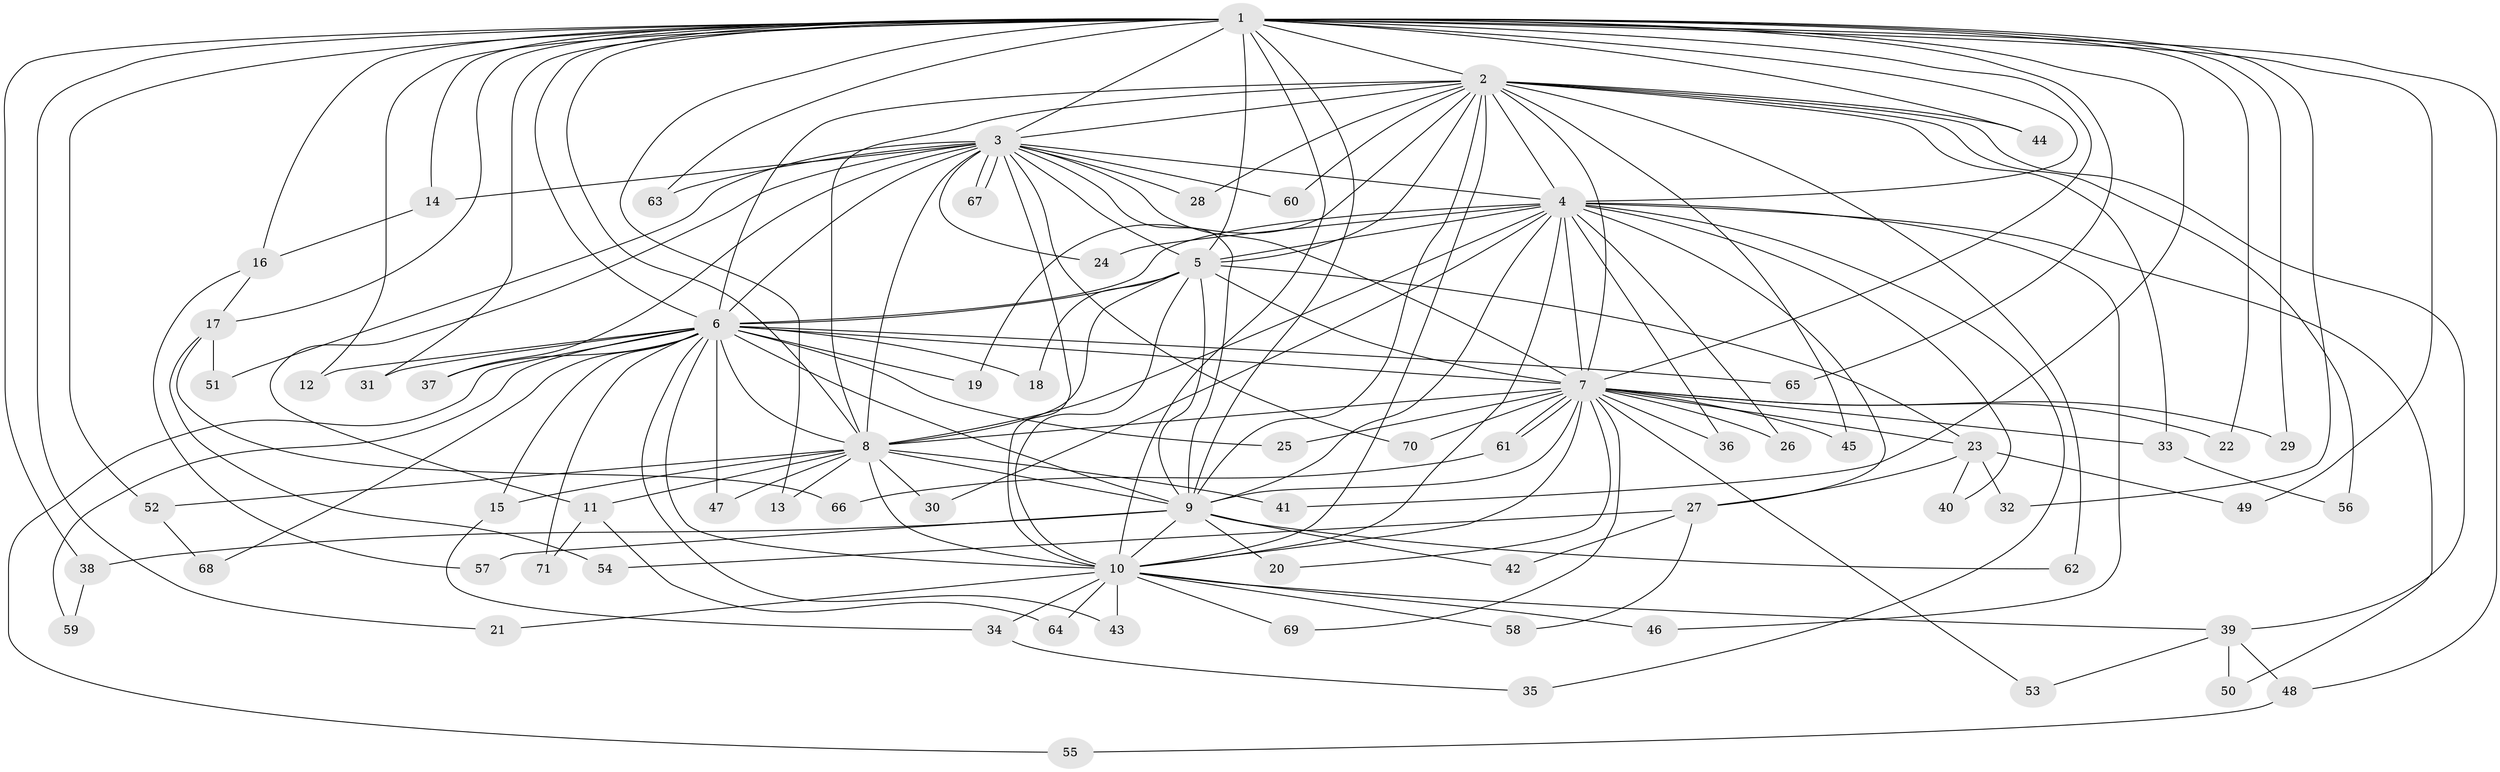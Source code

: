 // coarse degree distribution, {3: 0.18181818181818182, 14: 0.09090909090909091, 10: 0.09090909090909091, 2: 0.2727272727272727, 12: 0.045454545454545456, 5: 0.09090909090909091, 6: 0.045454545454545456, 4: 0.045454545454545456, 8: 0.045454545454545456, 13: 0.045454545454545456, 1: 0.045454545454545456}
// Generated by graph-tools (version 1.1) at 2025/36/03/04/25 23:36:28]
// undirected, 71 vertices, 167 edges
graph export_dot {
  node [color=gray90,style=filled];
  1;
  2;
  3;
  4;
  5;
  6;
  7;
  8;
  9;
  10;
  11;
  12;
  13;
  14;
  15;
  16;
  17;
  18;
  19;
  20;
  21;
  22;
  23;
  24;
  25;
  26;
  27;
  28;
  29;
  30;
  31;
  32;
  33;
  34;
  35;
  36;
  37;
  38;
  39;
  40;
  41;
  42;
  43;
  44;
  45;
  46;
  47;
  48;
  49;
  50;
  51;
  52;
  53;
  54;
  55;
  56;
  57;
  58;
  59;
  60;
  61;
  62;
  63;
  64;
  65;
  66;
  67;
  68;
  69;
  70;
  71;
  1 -- 2;
  1 -- 3;
  1 -- 4;
  1 -- 5;
  1 -- 6;
  1 -- 7;
  1 -- 8;
  1 -- 9;
  1 -- 10;
  1 -- 12;
  1 -- 13;
  1 -- 14;
  1 -- 16;
  1 -- 17;
  1 -- 21;
  1 -- 22;
  1 -- 29;
  1 -- 31;
  1 -- 32;
  1 -- 38;
  1 -- 41;
  1 -- 44;
  1 -- 48;
  1 -- 49;
  1 -- 52;
  1 -- 63;
  1 -- 65;
  2 -- 3;
  2 -- 4;
  2 -- 5;
  2 -- 6;
  2 -- 7;
  2 -- 8;
  2 -- 9;
  2 -- 10;
  2 -- 19;
  2 -- 28;
  2 -- 33;
  2 -- 39;
  2 -- 44;
  2 -- 45;
  2 -- 56;
  2 -- 60;
  2 -- 62;
  3 -- 4;
  3 -- 5;
  3 -- 6;
  3 -- 7;
  3 -- 8;
  3 -- 9;
  3 -- 10;
  3 -- 11;
  3 -- 14;
  3 -- 24;
  3 -- 28;
  3 -- 37;
  3 -- 51;
  3 -- 60;
  3 -- 63;
  3 -- 67;
  3 -- 67;
  3 -- 70;
  4 -- 5;
  4 -- 6;
  4 -- 7;
  4 -- 8;
  4 -- 9;
  4 -- 10;
  4 -- 24;
  4 -- 26;
  4 -- 27;
  4 -- 30;
  4 -- 35;
  4 -- 36;
  4 -- 40;
  4 -- 46;
  4 -- 50;
  5 -- 6;
  5 -- 7;
  5 -- 8;
  5 -- 9;
  5 -- 10;
  5 -- 18;
  5 -- 23;
  6 -- 7;
  6 -- 8;
  6 -- 9;
  6 -- 10;
  6 -- 12;
  6 -- 15;
  6 -- 18;
  6 -- 19;
  6 -- 25;
  6 -- 31;
  6 -- 37;
  6 -- 43;
  6 -- 47;
  6 -- 55;
  6 -- 59;
  6 -- 65;
  6 -- 68;
  6 -- 71;
  7 -- 8;
  7 -- 9;
  7 -- 10;
  7 -- 20;
  7 -- 22;
  7 -- 23;
  7 -- 25;
  7 -- 26;
  7 -- 29;
  7 -- 33;
  7 -- 36;
  7 -- 45;
  7 -- 53;
  7 -- 61;
  7 -- 61;
  7 -- 69;
  7 -- 70;
  8 -- 9;
  8 -- 10;
  8 -- 11;
  8 -- 13;
  8 -- 15;
  8 -- 30;
  8 -- 41;
  8 -- 47;
  8 -- 52;
  9 -- 10;
  9 -- 20;
  9 -- 38;
  9 -- 42;
  9 -- 57;
  9 -- 62;
  10 -- 21;
  10 -- 34;
  10 -- 39;
  10 -- 43;
  10 -- 46;
  10 -- 58;
  10 -- 64;
  10 -- 69;
  11 -- 64;
  11 -- 71;
  14 -- 16;
  15 -- 34;
  16 -- 17;
  16 -- 57;
  17 -- 51;
  17 -- 54;
  17 -- 66;
  23 -- 27;
  23 -- 32;
  23 -- 40;
  23 -- 49;
  27 -- 42;
  27 -- 54;
  27 -- 58;
  33 -- 56;
  34 -- 35;
  38 -- 59;
  39 -- 48;
  39 -- 50;
  39 -- 53;
  48 -- 55;
  52 -- 68;
  61 -- 66;
}
